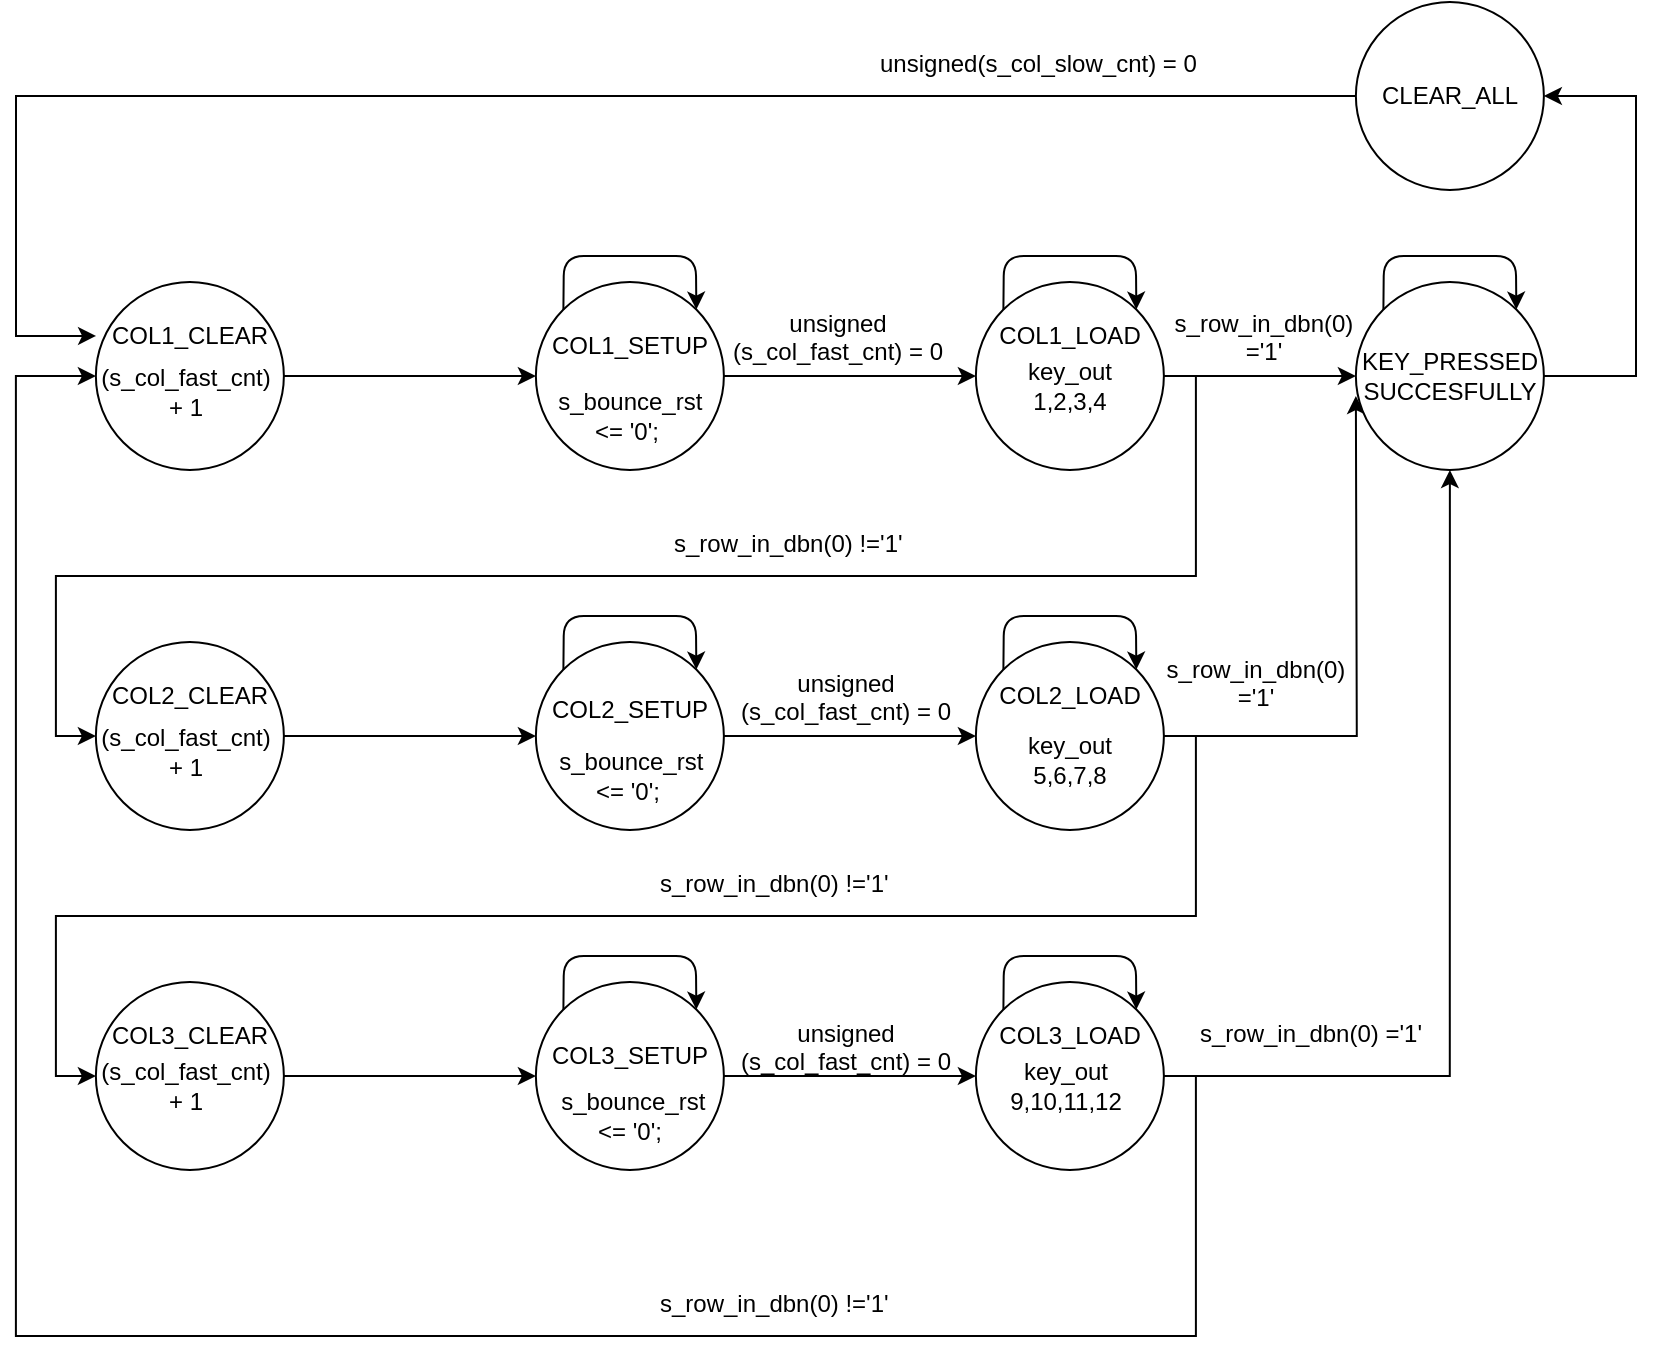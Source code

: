 <mxfile version="14.6.6" type="device"><diagram id="u2z5i0WEAehQL4D032E_" name="Page-1"><mxGraphModel dx="1038" dy="548" grid="1" gridSize="10" guides="1" tooltips="1" connect="1" arrows="1" fold="1" page="1" pageScale="1" pageWidth="1169" pageHeight="1654" math="0" shadow="0"><root><mxCell id="0"/><mxCell id="1" parent="0"/><mxCell id="0HbPbbb8geqs01IQCP4d-11" style="edgeStyle=orthogonalEdgeStyle;rounded=0;orthogonalLoop=1;jettySize=auto;html=1;entryX=0;entryY=0.5;entryDx=0;entryDy=0;" parent="1" source="0HbPbbb8geqs01IQCP4d-2" target="0HbPbbb8geqs01IQCP4d-5" edge="1"><mxGeometry relative="1" as="geometry"/></mxCell><mxCell id="0HbPbbb8geqs01IQCP4d-2" value="" style="ellipse;whiteSpace=wrap;html=1;aspect=fixed;" parent="1" vertex="1"><mxGeometry x="259.94" y="213" width="94" height="94" as="geometry"/></mxCell><mxCell id="0HbPbbb8geqs01IQCP4d-3" value="COL1_CLEAR" style="text;html=1;strokeColor=none;fillColor=none;align=center;verticalAlign=middle;whiteSpace=wrap;rounded=0;" parent="1" vertex="1"><mxGeometry x="286.94" y="230" width="40" height="20" as="geometry"/></mxCell><mxCell id="0HbPbbb8geqs01IQCP4d-12" style="edgeStyle=orthogonalEdgeStyle;rounded=0;orthogonalLoop=1;jettySize=auto;html=1;entryX=0;entryY=0.5;entryDx=0;entryDy=0;" parent="1" source="0HbPbbb8geqs01IQCP4d-5" target="0HbPbbb8geqs01IQCP4d-8" edge="1"><mxGeometry relative="1" as="geometry"/></mxCell><mxCell id="0HbPbbb8geqs01IQCP4d-5" value="" style="ellipse;whiteSpace=wrap;html=1;aspect=fixed;" parent="1" vertex="1"><mxGeometry x="479.94" y="213" width="94" height="94" as="geometry"/></mxCell><mxCell id="0HbPbbb8geqs01IQCP4d-6" value="COL1_SETUP" style="text;html=1;strokeColor=none;fillColor=none;align=center;verticalAlign=middle;whiteSpace=wrap;rounded=0;" parent="1" vertex="1"><mxGeometry x="506.94" y="235" width="40" height="20" as="geometry"/></mxCell><mxCell id="0HbPbbb8geqs01IQCP4d-7" value="" style="endArrow=classic;html=1;exitX=0;exitY=0;exitDx=0;exitDy=0;entryX=1;entryY=0;entryDx=0;entryDy=0;" parent="1" source="0HbPbbb8geqs01IQCP4d-5" target="0HbPbbb8geqs01IQCP4d-5" edge="1"><mxGeometry width="50" height="50" relative="1" as="geometry"><mxPoint x="486.94" y="180" as="sourcePoint"/><mxPoint x="536.94" y="130" as="targetPoint"/><Array as="points"><mxPoint x="493.94" y="200"/><mxPoint x="526.94" y="200"/><mxPoint x="559.94" y="200"/></Array></mxGeometry></mxCell><mxCell id="0HbPbbb8geqs01IQCP4d-41" style="edgeStyle=orthogonalEdgeStyle;rounded=0;orthogonalLoop=1;jettySize=auto;html=1;entryX=0;entryY=0.5;entryDx=0;entryDy=0;" parent="1" source="0HbPbbb8geqs01IQCP4d-8" target="0HbPbbb8geqs01IQCP4d-16" edge="1"><mxGeometry relative="1" as="geometry"><Array as="points"><mxPoint x="809.94" y="260"/><mxPoint x="809.94" y="360"/><mxPoint x="239.94" y="360"/><mxPoint x="239.94" y="440"/></Array></mxGeometry></mxCell><mxCell id="0HbPbbb8geqs01IQCP4d-50" style="edgeStyle=orthogonalEdgeStyle;rounded=0;orthogonalLoop=1;jettySize=auto;html=1;entryX=0;entryY=0.5;entryDx=0;entryDy=0;" parent="1" source="0HbPbbb8geqs01IQCP4d-8" target="0HbPbbb8geqs01IQCP4d-44" edge="1"><mxGeometry relative="1" as="geometry"/></mxCell><mxCell id="0HbPbbb8geqs01IQCP4d-8" value="" style="ellipse;whiteSpace=wrap;html=1;aspect=fixed;" parent="1" vertex="1"><mxGeometry x="699.94" y="213" width="94" height="94" as="geometry"/></mxCell><mxCell id="0HbPbbb8geqs01IQCP4d-9" value="COL1_LOAD" style="text;html=1;strokeColor=none;fillColor=none;align=center;verticalAlign=middle;whiteSpace=wrap;rounded=0;" parent="1" vertex="1"><mxGeometry x="726.94" y="230" width="40" height="20" as="geometry"/></mxCell><mxCell id="0HbPbbb8geqs01IQCP4d-10" value="" style="endArrow=classic;html=1;exitX=0;exitY=0;exitDx=0;exitDy=0;entryX=1;entryY=0;entryDx=0;entryDy=0;" parent="1" source="0HbPbbb8geqs01IQCP4d-8" target="0HbPbbb8geqs01IQCP4d-8" edge="1"><mxGeometry width="50" height="50" relative="1" as="geometry"><mxPoint x="706.94" y="180" as="sourcePoint"/><mxPoint x="756.94" y="130" as="targetPoint"/><Array as="points"><mxPoint x="713.94" y="200"/><mxPoint x="746.94" y="200"/><mxPoint x="779.94" y="200"/></Array></mxGeometry></mxCell><mxCell id="0HbPbbb8geqs01IQCP4d-14" value="&amp;nbsp;s_bounce_rst &amp;lt;= '0';" style="text;html=1;strokeColor=none;fillColor=none;align=center;verticalAlign=middle;whiteSpace=wrap;rounded=0;" parent="1" vertex="1"><mxGeometry x="483.41" y="255" width="85" height="50" as="geometry"/></mxCell><mxCell id="0HbPbbb8geqs01IQCP4d-15" style="edgeStyle=orthogonalEdgeStyle;rounded=0;orthogonalLoop=1;jettySize=auto;html=1;entryX=0;entryY=0.5;entryDx=0;entryDy=0;" parent="1" source="0HbPbbb8geqs01IQCP4d-16" target="0HbPbbb8geqs01IQCP4d-20" edge="1"><mxGeometry relative="1" as="geometry"/></mxCell><mxCell id="0HbPbbb8geqs01IQCP4d-16" value="" style="ellipse;whiteSpace=wrap;html=1;aspect=fixed;" parent="1" vertex="1"><mxGeometry x="259.94" y="393" width="94" height="94" as="geometry"/></mxCell><mxCell id="0HbPbbb8geqs01IQCP4d-17" value="COL2_CLEAR" style="text;html=1;strokeColor=none;fillColor=none;align=center;verticalAlign=middle;whiteSpace=wrap;rounded=0;" parent="1" vertex="1"><mxGeometry x="286.94" y="410" width="40" height="20" as="geometry"/></mxCell><mxCell id="0HbPbbb8geqs01IQCP4d-19" style="edgeStyle=orthogonalEdgeStyle;rounded=0;orthogonalLoop=1;jettySize=auto;html=1;entryX=0;entryY=0.5;entryDx=0;entryDy=0;" parent="1" source="0HbPbbb8geqs01IQCP4d-20" target="0HbPbbb8geqs01IQCP4d-23" edge="1"><mxGeometry relative="1" as="geometry"/></mxCell><mxCell id="0HbPbbb8geqs01IQCP4d-20" value="" style="ellipse;whiteSpace=wrap;html=1;aspect=fixed;" parent="1" vertex="1"><mxGeometry x="479.94" y="393" width="94" height="94" as="geometry"/></mxCell><mxCell id="0HbPbbb8geqs01IQCP4d-21" value="COL2_SETUP" style="text;html=1;strokeColor=none;fillColor=none;align=center;verticalAlign=middle;whiteSpace=wrap;rounded=0;" parent="1" vertex="1"><mxGeometry x="506.94" y="416.5" width="40" height="20" as="geometry"/></mxCell><mxCell id="0HbPbbb8geqs01IQCP4d-22" value="" style="endArrow=classic;html=1;exitX=0;exitY=0;exitDx=0;exitDy=0;entryX=1;entryY=0;entryDx=0;entryDy=0;" parent="1" source="0HbPbbb8geqs01IQCP4d-20" target="0HbPbbb8geqs01IQCP4d-20" edge="1"><mxGeometry width="50" height="50" relative="1" as="geometry"><mxPoint x="486.94" y="360" as="sourcePoint"/><mxPoint x="536.94" y="310" as="targetPoint"/><Array as="points"><mxPoint x="493.94" y="380"/><mxPoint x="526.94" y="380"/><mxPoint x="559.94" y="380"/></Array></mxGeometry></mxCell><mxCell id="0HbPbbb8geqs01IQCP4d-42" style="edgeStyle=orthogonalEdgeStyle;rounded=0;orthogonalLoop=1;jettySize=auto;html=1;entryX=0;entryY=0.5;entryDx=0;entryDy=0;" parent="1" source="0HbPbbb8geqs01IQCP4d-23" target="0HbPbbb8geqs01IQCP4d-29" edge="1"><mxGeometry relative="1" as="geometry"><Array as="points"><mxPoint x="809.94" y="440"/><mxPoint x="809.94" y="530"/><mxPoint x="239.94" y="530"/><mxPoint x="239.94" y="610"/></Array></mxGeometry></mxCell><mxCell id="0HbPbbb8geqs01IQCP4d-51" style="edgeStyle=orthogonalEdgeStyle;rounded=0;orthogonalLoop=1;jettySize=auto;html=1;" parent="1" source="0HbPbbb8geqs01IQCP4d-23" edge="1"><mxGeometry relative="1" as="geometry"><mxPoint x="889.94" y="270" as="targetPoint"/></mxGeometry></mxCell><mxCell id="0HbPbbb8geqs01IQCP4d-23" value="" style="ellipse;whiteSpace=wrap;html=1;aspect=fixed;" parent="1" vertex="1"><mxGeometry x="699.94" y="393" width="94" height="94" as="geometry"/></mxCell><mxCell id="0HbPbbb8geqs01IQCP4d-24" value="COL2_LOAD" style="text;html=1;strokeColor=none;fillColor=none;align=center;verticalAlign=middle;whiteSpace=wrap;rounded=0;" parent="1" vertex="1"><mxGeometry x="726.94" y="410" width="40" height="20" as="geometry"/></mxCell><mxCell id="0HbPbbb8geqs01IQCP4d-25" value="" style="endArrow=classic;html=1;exitX=0;exitY=0;exitDx=0;exitDy=0;entryX=1;entryY=0;entryDx=0;entryDy=0;" parent="1" source="0HbPbbb8geqs01IQCP4d-23" target="0HbPbbb8geqs01IQCP4d-23" edge="1"><mxGeometry width="50" height="50" relative="1" as="geometry"><mxPoint x="706.94" y="360" as="sourcePoint"/><mxPoint x="756.94" y="310" as="targetPoint"/><Array as="points"><mxPoint x="713.94" y="380"/><mxPoint x="746.94" y="380"/><mxPoint x="779.94" y="380"/></Array></mxGeometry></mxCell><mxCell id="0HbPbbb8geqs01IQCP4d-27" value="&amp;nbsp;s_bounce_rst &amp;lt;= '0';" style="text;html=1;strokeColor=none;fillColor=none;align=center;verticalAlign=middle;whiteSpace=wrap;rounded=0;" parent="1" vertex="1"><mxGeometry x="481.88" y="440" width="88.06" height="40" as="geometry"/></mxCell><mxCell id="0HbPbbb8geqs01IQCP4d-28" style="edgeStyle=orthogonalEdgeStyle;rounded=0;orthogonalLoop=1;jettySize=auto;html=1;entryX=0;entryY=0.5;entryDx=0;entryDy=0;" parent="1" source="0HbPbbb8geqs01IQCP4d-29" target="0HbPbbb8geqs01IQCP4d-33" edge="1"><mxGeometry relative="1" as="geometry"/></mxCell><mxCell id="0HbPbbb8geqs01IQCP4d-29" value="" style="ellipse;whiteSpace=wrap;html=1;aspect=fixed;" parent="1" vertex="1"><mxGeometry x="259.94" y="563" width="94" height="94" as="geometry"/></mxCell><mxCell id="nplYu6DeJb0iXMG17PsL-1" value="" style="edgeStyle=orthogonalEdgeStyle;rounded=0;orthogonalLoop=1;jettySize=auto;html=1;" edge="1" parent="1" source="0HbPbbb8geqs01IQCP4d-30" target="0HbPbbb8geqs01IQCP4d-59"><mxGeometry relative="1" as="geometry"><Array as="points"><mxPoint x="300" y="610"/><mxPoint x="300" y="610"/></Array></mxGeometry></mxCell><mxCell id="0HbPbbb8geqs01IQCP4d-30" value="COL3_CLEAR" style="text;html=1;strokeColor=none;fillColor=none;align=center;verticalAlign=middle;whiteSpace=wrap;rounded=0;" parent="1" vertex="1"><mxGeometry x="286.94" y="580" width="40" height="20" as="geometry"/></mxCell><mxCell id="0HbPbbb8geqs01IQCP4d-32" style="edgeStyle=orthogonalEdgeStyle;rounded=0;orthogonalLoop=1;jettySize=auto;html=1;entryX=0;entryY=0.5;entryDx=0;entryDy=0;" parent="1" source="0HbPbbb8geqs01IQCP4d-33" target="0HbPbbb8geqs01IQCP4d-36" edge="1"><mxGeometry relative="1" as="geometry"/></mxCell><mxCell id="0HbPbbb8geqs01IQCP4d-33" value="" style="ellipse;whiteSpace=wrap;html=1;aspect=fixed;" parent="1" vertex="1"><mxGeometry x="479.94" y="563" width="94" height="94" as="geometry"/></mxCell><mxCell id="0HbPbbb8geqs01IQCP4d-34" value="COL3_SETUP" style="text;html=1;strokeColor=none;fillColor=none;align=center;verticalAlign=middle;whiteSpace=wrap;rounded=0;" parent="1" vertex="1"><mxGeometry x="506.94" y="590" width="40" height="20" as="geometry"/></mxCell><mxCell id="0HbPbbb8geqs01IQCP4d-35" value="" style="endArrow=classic;html=1;exitX=0;exitY=0;exitDx=0;exitDy=0;entryX=1;entryY=0;entryDx=0;entryDy=0;" parent="1" source="0HbPbbb8geqs01IQCP4d-33" target="0HbPbbb8geqs01IQCP4d-33" edge="1"><mxGeometry width="50" height="50" relative="1" as="geometry"><mxPoint x="486.94" y="530" as="sourcePoint"/><mxPoint x="536.94" y="480" as="targetPoint"/><Array as="points"><mxPoint x="493.94" y="550"/><mxPoint x="526.94" y="550"/><mxPoint x="559.94" y="550"/></Array></mxGeometry></mxCell><mxCell id="0HbPbbb8geqs01IQCP4d-43" style="edgeStyle=orthogonalEdgeStyle;rounded=0;orthogonalLoop=1;jettySize=auto;html=1;entryX=0;entryY=0.5;entryDx=0;entryDy=0;" parent="1" source="0HbPbbb8geqs01IQCP4d-36" target="0HbPbbb8geqs01IQCP4d-2" edge="1"><mxGeometry relative="1" as="geometry"><Array as="points"><mxPoint x="809.94" y="610"/><mxPoint x="809.94" y="740"/><mxPoint x="219.94" y="740"/><mxPoint x="219.94" y="260"/></Array></mxGeometry></mxCell><mxCell id="0HbPbbb8geqs01IQCP4d-52" style="edgeStyle=orthogonalEdgeStyle;rounded=0;orthogonalLoop=1;jettySize=auto;html=1;entryX=0.5;entryY=1;entryDx=0;entryDy=0;" parent="1" source="0HbPbbb8geqs01IQCP4d-36" target="0HbPbbb8geqs01IQCP4d-44" edge="1"><mxGeometry relative="1" as="geometry"><Array as="points"><mxPoint x="937" y="610"/></Array><mxPoint x="980" y="330" as="targetPoint"/></mxGeometry></mxCell><mxCell id="0HbPbbb8geqs01IQCP4d-36" value="" style="ellipse;whiteSpace=wrap;html=1;aspect=fixed;" parent="1" vertex="1"><mxGeometry x="699.94" y="563" width="94" height="94" as="geometry"/></mxCell><mxCell id="0HbPbbb8geqs01IQCP4d-37" value="COL3_LOAD" style="text;html=1;strokeColor=none;fillColor=none;align=center;verticalAlign=middle;whiteSpace=wrap;rounded=0;" parent="1" vertex="1"><mxGeometry x="726.94" y="580" width="40" height="20" as="geometry"/></mxCell><mxCell id="0HbPbbb8geqs01IQCP4d-38" value="" style="endArrow=classic;html=1;exitX=0;exitY=0;exitDx=0;exitDy=0;entryX=1;entryY=0;entryDx=0;entryDy=0;" parent="1" source="0HbPbbb8geqs01IQCP4d-36" target="0HbPbbb8geqs01IQCP4d-36" edge="1"><mxGeometry width="50" height="50" relative="1" as="geometry"><mxPoint x="706.94" y="530" as="sourcePoint"/><mxPoint x="756.94" y="480" as="targetPoint"/><Array as="points"><mxPoint x="713.94" y="550"/><mxPoint x="746.94" y="550"/><mxPoint x="779.94" y="550"/></Array></mxGeometry></mxCell><mxCell id="0HbPbbb8geqs01IQCP4d-40" value="&amp;nbsp;s_bounce_rst &amp;lt;= '0';" style="text;html=1;strokeColor=none;fillColor=none;align=center;verticalAlign=middle;whiteSpace=wrap;rounded=0;" parent="1" vertex="1"><mxGeometry x="487.91" y="610" width="78.06" height="40" as="geometry"/></mxCell><mxCell id="Zq4u0mYzXBb_VVaAcp2k-2" style="edgeStyle=orthogonalEdgeStyle;rounded=0;orthogonalLoop=1;jettySize=auto;html=1;exitX=1;exitY=0.5;exitDx=0;exitDy=0;entryX=1;entryY=0.5;entryDx=0;entryDy=0;" parent="1" source="0HbPbbb8geqs01IQCP4d-44" target="0HbPbbb8geqs01IQCP4d-47" edge="1"><mxGeometry relative="1" as="geometry"><Array as="points"><mxPoint x="1030" y="260"/><mxPoint x="1030" y="120"/></Array></mxGeometry></mxCell><mxCell id="0HbPbbb8geqs01IQCP4d-44" value="" style="ellipse;whiteSpace=wrap;html=1;aspect=fixed;" parent="1" vertex="1"><mxGeometry x="889.94" y="213" width="94" height="94" as="geometry"/></mxCell><mxCell id="0HbPbbb8geqs01IQCP4d-45" value="KEY_PRESSED&lt;br&gt;SUCCESFULLY" style="text;html=1;strokeColor=none;fillColor=none;align=center;verticalAlign=middle;whiteSpace=wrap;rounded=0;" parent="1" vertex="1"><mxGeometry x="916.94" y="250" width="40" height="20" as="geometry"/></mxCell><mxCell id="0HbPbbb8geqs01IQCP4d-46" value="" style="endArrow=classic;html=1;exitX=0;exitY=0;exitDx=0;exitDy=0;entryX=1;entryY=0;entryDx=0;entryDy=0;" parent="1" source="0HbPbbb8geqs01IQCP4d-44" target="0HbPbbb8geqs01IQCP4d-44" edge="1"><mxGeometry width="50" height="50" relative="1" as="geometry"><mxPoint x="896.94" y="180" as="sourcePoint"/><mxPoint x="946.94" y="130" as="targetPoint"/><Array as="points"><mxPoint x="903.94" y="200"/><mxPoint x="936.94" y="200"/><mxPoint x="969.94" y="200"/></Array></mxGeometry></mxCell><mxCell id="Zq4u0mYzXBb_VVaAcp2k-4" style="edgeStyle=orthogonalEdgeStyle;rounded=0;orthogonalLoop=1;jettySize=auto;html=1;entryX=0.001;entryY=0.287;entryDx=0;entryDy=0;entryPerimeter=0;" parent="1" source="0HbPbbb8geqs01IQCP4d-47" target="0HbPbbb8geqs01IQCP4d-2" edge="1"><mxGeometry relative="1" as="geometry"><mxPoint x="220" y="120" as="targetPoint"/><Array as="points"><mxPoint x="220" y="120"/><mxPoint x="220" y="240"/></Array></mxGeometry></mxCell><mxCell id="0HbPbbb8geqs01IQCP4d-47" value="" style="ellipse;whiteSpace=wrap;html=1;aspect=fixed;" parent="1" vertex="1"><mxGeometry x="889.94" y="73" width="94" height="94" as="geometry"/></mxCell><mxCell id="0HbPbbb8geqs01IQCP4d-48" value="CLEAR_ALL" style="text;html=1;strokeColor=none;fillColor=none;align=center;verticalAlign=middle;whiteSpace=wrap;rounded=0;" parent="1" vertex="1"><mxGeometry x="916.94" y="110" width="40" height="20" as="geometry"/></mxCell><mxCell id="0HbPbbb8geqs01IQCP4d-54" value="key_out 1,2,3,4" style="text;html=1;strokeColor=none;fillColor=none;align=center;verticalAlign=middle;whiteSpace=wrap;rounded=0;" parent="1" vertex="1"><mxGeometry x="708.91" y="250" width="76.06" height="30" as="geometry"/></mxCell><mxCell id="0HbPbbb8geqs01IQCP4d-56" value="key_out 5,6,7,8" style="text;html=1;strokeColor=none;fillColor=none;align=center;verticalAlign=middle;whiteSpace=wrap;rounded=0;" parent="1" vertex="1"><mxGeometry x="707.91" y="440" width="78.06" height="23.5" as="geometry"/></mxCell><mxCell id="0HbPbbb8geqs01IQCP4d-57" value="key_out 9,10,11,12" style="text;html=1;strokeColor=none;fillColor=none;align=center;verticalAlign=middle;whiteSpace=wrap;rounded=0;" parent="1" vertex="1"><mxGeometry x="704.97" y="600" width="80" height="30" as="geometry"/></mxCell><mxCell id="0HbPbbb8geqs01IQCP4d-58" value="(s_col_fast_cnt) + 1" style="text;html=1;strokeColor=none;fillColor=none;align=center;verticalAlign=middle;whiteSpace=wrap;rounded=0;" parent="1" vertex="1"><mxGeometry x="265" y="436.5" width="80.06" height="23.5" as="geometry"/></mxCell><mxCell id="0HbPbbb8geqs01IQCP4d-59" value="(s_col_fast_cnt) + 1" style="text;html=1;strokeColor=none;fillColor=none;align=center;verticalAlign=middle;whiteSpace=wrap;rounded=0;" parent="1" vertex="1"><mxGeometry x="270" y="600" width="70.06" height="30" as="geometry"/></mxCell><mxCell id="0HbPbbb8geqs01IQCP4d-60" value="(s_col_fast_cnt) + 1" style="text;html=1;strokeColor=none;fillColor=none;align=center;verticalAlign=middle;whiteSpace=wrap;rounded=0;" parent="1" vertex="1"><mxGeometry x="265" y="240" width="80.06" height="55" as="geometry"/></mxCell><mxCell id="nplYu6DeJb0iXMG17PsL-4" value="unsigned&lt;br&gt;(s_col_fast_cnt) = 0" style="text;whiteSpace=wrap;html=1;align=center;" vertex="1" parent="1"><mxGeometry x="569.94" y="575" width="130" height="50" as="geometry"/></mxCell><mxCell id="nplYu6DeJb0iXMG17PsL-5" value="unsigned&lt;br&gt;(s_col_fast_cnt) = 0" style="text;whiteSpace=wrap;html=1;align=center;" vertex="1" parent="1"><mxGeometry x="569.94" y="400" width="130" height="50" as="geometry"/></mxCell><mxCell id="nplYu6DeJb0iXMG17PsL-6" value="unsigned&lt;br&gt;(s_col_fast_cnt) = 0" style="text;whiteSpace=wrap;html=1;align=center;" vertex="1" parent="1"><mxGeometry x="565.97" y="220" width="130" height="50" as="geometry"/></mxCell><mxCell id="nplYu6DeJb0iXMG17PsL-8" value="s_row_in_dbn(0) !='1'" style="text;whiteSpace=wrap;html=1;" vertex="1" parent="1"><mxGeometry x="540" y="710" width="140" height="30" as="geometry"/></mxCell><mxCell id="nplYu6DeJb0iXMG17PsL-9" value="s_row_in_dbn(0) !='1'" style="text;whiteSpace=wrap;html=1;" vertex="1" parent="1"><mxGeometry x="540" y="500" width="140" height="30" as="geometry"/></mxCell><mxCell id="nplYu6DeJb0iXMG17PsL-10" value="s_row_in_dbn(0) !='1'" style="text;whiteSpace=wrap;html=1;" vertex="1" parent="1"><mxGeometry x="546.94" y="330" width="140" height="30" as="geometry"/></mxCell><mxCell id="nplYu6DeJb0iXMG17PsL-11" value="s_row_in_dbn(0) ='1'" style="text;whiteSpace=wrap;html=1;rotation=0;" vertex="1" parent="1"><mxGeometry x="810" y="575" width="140" height="30" as="geometry"/></mxCell><mxCell id="nplYu6DeJb0iXMG17PsL-13" value="s_row_in_dbn(0) ='1'" style="text;whiteSpace=wrap;html=1;align=center;" vertex="1" parent="1"><mxGeometry x="793.94" y="220" width="100" height="50" as="geometry"/></mxCell><mxCell id="nplYu6DeJb0iXMG17PsL-14" value="s_row_in_dbn(0) ='1'" style="text;whiteSpace=wrap;html=1;align=center;" vertex="1" parent="1"><mxGeometry x="789.94" y="393" width="100" height="50" as="geometry"/></mxCell><mxCell id="nplYu6DeJb0iXMG17PsL-15" value="unsigned(s_col_slow_cnt) = 0" style="text;whiteSpace=wrap;html=1;" vertex="1" parent="1"><mxGeometry x="650" y="90" width="180" height="30" as="geometry"/></mxCell></root></mxGraphModel></diagram></mxfile>